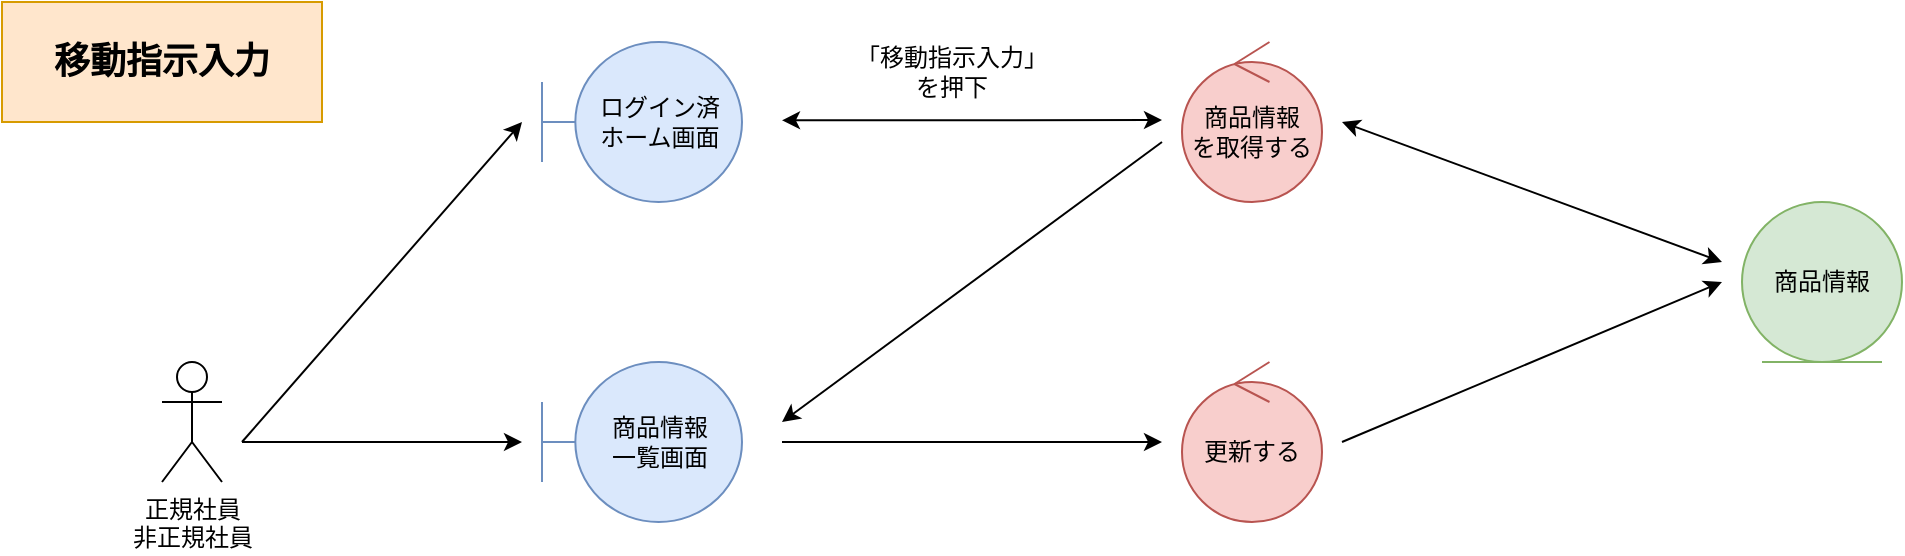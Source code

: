 <mxfile pages="6">
    <diagram id="0M8oCvQFctW1lw27DiTi" name="*移動指示入力">
        <mxGraphModel dx="1384" dy="339" grid="0" gridSize="10" guides="1" tooltips="1" connect="1" arrows="1" fold="1" page="0" pageScale="1" pageWidth="827" pageHeight="1169" math="0" shadow="0">
            <root>
                <mxCell id="0"/>
                <mxCell id="1" parent="0"/>
                <mxCell id="jJW0nrEtYAmVydrB7-C2-2" value="正規社員&lt;br&gt;非正規社員" style="shape=umlActor;verticalLabelPosition=bottom;verticalAlign=top;html=1;" parent="1" vertex="1">
                    <mxGeometry x="-70" y="280" width="30" height="60" as="geometry"/>
                </mxCell>
                <mxCell id="jJW0nrEtYAmVydrB7-C2-3" value="ログイン済&lt;br&gt;ホーム画面" style="shape=umlBoundary;whiteSpace=wrap;html=1;fillColor=#dae8fc;strokeColor=#6c8ebf;" parent="1" vertex="1">
                    <mxGeometry x="120" y="120" width="100" height="80" as="geometry"/>
                </mxCell>
                <mxCell id="jJW0nrEtYAmVydrB7-C2-4" value="商品情報&lt;br&gt;一覧画面" style="shape=umlBoundary;whiteSpace=wrap;html=1;fillColor=#dae8fc;strokeColor=#6c8ebf;" parent="1" vertex="1">
                    <mxGeometry x="120" y="280" width="100" height="80" as="geometry"/>
                </mxCell>
                <mxCell id="jJW0nrEtYAmVydrB7-C2-6" value="商品情報&lt;br&gt;を取得する" style="ellipse;shape=umlControl;whiteSpace=wrap;html=1;fillColor=#f8cecc;strokeColor=#b85450;" parent="1" vertex="1">
                    <mxGeometry x="440" y="120" width="70" height="80" as="geometry"/>
                </mxCell>
                <mxCell id="jJW0nrEtYAmVydrB7-C2-7" value="商品情報" style="ellipse;shape=umlEntity;whiteSpace=wrap;html=1;fillColor=#d5e8d4;strokeColor=#82b366;" parent="1" vertex="1">
                    <mxGeometry x="720" y="200" width="80" height="80" as="geometry"/>
                </mxCell>
                <mxCell id="jJW0nrEtYAmVydrB7-C2-10" value="" style="endArrow=classic;html=1;rounded=0;startArrow=classic;startFill=1;" parent="1" edge="1">
                    <mxGeometry width="50" height="50" relative="1" as="geometry">
                        <mxPoint x="240" y="159.17" as="sourcePoint"/>
                        <mxPoint x="430" y="159" as="targetPoint"/>
                    </mxGeometry>
                </mxCell>
                <mxCell id="jJW0nrEtYAmVydrB7-C2-11" value="「移動指示入力」&lt;br&gt;を押下" style="text;html=1;strokeColor=none;fillColor=none;align=center;verticalAlign=middle;whiteSpace=wrap;rounded=0;" parent="1" vertex="1">
                    <mxGeometry x="270" y="120" width="110" height="30" as="geometry"/>
                </mxCell>
                <mxCell id="jJW0nrEtYAmVydrB7-C2-12" value="" style="endArrow=classic;html=1;rounded=0;" parent="1" edge="1">
                    <mxGeometry width="50" height="50" relative="1" as="geometry">
                        <mxPoint x="-30" y="320.0" as="sourcePoint"/>
                        <mxPoint x="110" y="160" as="targetPoint"/>
                    </mxGeometry>
                </mxCell>
                <mxCell id="jJW0nrEtYAmVydrB7-C2-14" value="" style="endArrow=classic;html=1;rounded=0;" parent="1" edge="1">
                    <mxGeometry width="50" height="50" relative="1" as="geometry">
                        <mxPoint x="-30" y="320.0" as="sourcePoint"/>
                        <mxPoint x="110" y="320" as="targetPoint"/>
                    </mxGeometry>
                </mxCell>
                <mxCell id="jJW0nrEtYAmVydrB7-C2-16" value="" style="endArrow=classic;html=1;rounded=0;startArrow=classic;startFill=1;" parent="1" edge="1">
                    <mxGeometry width="50" height="50" relative="1" as="geometry">
                        <mxPoint x="520" y="160" as="sourcePoint"/>
                        <mxPoint x="710" y="230" as="targetPoint"/>
                    </mxGeometry>
                </mxCell>
                <mxCell id="jJW0nrEtYAmVydrB7-C2-17" value="" style="endArrow=none;html=1;rounded=0;jumpStyle=none;startArrow=classic;startFill=1;endFill=0;" parent="1" edge="1">
                    <mxGeometry width="50" height="50" relative="1" as="geometry">
                        <mxPoint x="430" y="320" as="sourcePoint"/>
                        <mxPoint x="240" y="320" as="targetPoint"/>
                    </mxGeometry>
                </mxCell>
                <mxCell id="jJW0nrEtYAmVydrB7-C2-18" value="" style="endArrow=classic;html=1;rounded=0;" parent="1" edge="1">
                    <mxGeometry width="50" height="50" relative="1" as="geometry">
                        <mxPoint x="430" y="170" as="sourcePoint"/>
                        <mxPoint x="240" y="310" as="targetPoint"/>
                    </mxGeometry>
                </mxCell>
                <mxCell id="jJW0nrEtYAmVydrB7-C2-27" value="更新する" style="ellipse;shape=umlControl;whiteSpace=wrap;html=1;fillColor=#f8cecc;strokeColor=#b85450;" parent="1" vertex="1">
                    <mxGeometry x="440" y="280" width="70" height="80" as="geometry"/>
                </mxCell>
                <mxCell id="jJW0nrEtYAmVydrB7-C2-28" value="" style="endArrow=none;html=1;rounded=0;startArrow=classic;startFill=1;endFill=0;" parent="1" edge="1">
                    <mxGeometry width="50" height="50" relative="1" as="geometry">
                        <mxPoint x="710" y="240" as="sourcePoint"/>
                        <mxPoint x="520" y="320" as="targetPoint"/>
                    </mxGeometry>
                </mxCell>
                <mxCell id="2" value="移動指示入力" style="rounded=0;whiteSpace=wrap;html=1;fillColor=#ffe6cc;strokeColor=#d79b00;fontStyle=1;fontSize=18;" parent="1" vertex="1">
                    <mxGeometry x="-150" y="100" width="160" height="60" as="geometry"/>
                </mxCell>
            </root>
        </mxGraphModel>
    </diagram>
    <diagram id="dhBLlI-sLBPiBkyHBoTz" name="*商品情報参照">
        <mxGraphModel dx="1384" dy="339" grid="0" gridSize="10" guides="1" tooltips="1" connect="1" arrows="1" fold="1" page="0" pageScale="1" pageWidth="827" pageHeight="1169" math="0" shadow="0">
            <root>
                <mxCell id="a2xsRXoQgeo3w4BCkCPZ-0"/>
                <mxCell id="a2xsRXoQgeo3w4BCkCPZ-1" parent="a2xsRXoQgeo3w4BCkCPZ-0"/>
                <mxCell id="UdVwMylCenLkjCbVAA2--0" value="正規社員&lt;br&gt;非正規社員" style="shape=umlActor;verticalLabelPosition=bottom;verticalAlign=top;html=1;" parent="a2xsRXoQgeo3w4BCkCPZ-1" vertex="1">
                    <mxGeometry x="-70" y="280" width="30" height="60" as="geometry"/>
                </mxCell>
                <mxCell id="UdVwMylCenLkjCbVAA2--1" value="ログイン済&lt;br&gt;ホーム画面" style="shape=umlBoundary;whiteSpace=wrap;html=1;fillColor=#dae8fc;strokeColor=#6c8ebf;" parent="a2xsRXoQgeo3w4BCkCPZ-1" vertex="1">
                    <mxGeometry x="120" y="120" width="100" height="80" as="geometry"/>
                </mxCell>
                <mxCell id="UdVwMylCenLkjCbVAA2--2" value="商品情報&lt;br&gt;一覧画面" style="shape=umlBoundary;whiteSpace=wrap;html=1;fillColor=#dae8fc;strokeColor=#6c8ebf;" parent="a2xsRXoQgeo3w4BCkCPZ-1" vertex="1">
                    <mxGeometry x="120" y="280" width="100" height="80" as="geometry"/>
                </mxCell>
                <mxCell id="UdVwMylCenLkjCbVAA2--3" value="商品情報&lt;br&gt;を取得する" style="ellipse;shape=umlControl;whiteSpace=wrap;html=1;fillColor=#f8cecc;strokeColor=#b85450;" parent="a2xsRXoQgeo3w4BCkCPZ-1" vertex="1">
                    <mxGeometry x="440" y="120" width="70" height="80" as="geometry"/>
                </mxCell>
                <mxCell id="UdVwMylCenLkjCbVAA2--4" value="商品情報" style="ellipse;shape=umlEntity;whiteSpace=wrap;html=1;fillColor=#d5e8d4;strokeColor=#82b366;" parent="a2xsRXoQgeo3w4BCkCPZ-1" vertex="1">
                    <mxGeometry x="720" y="200" width="80" height="80" as="geometry"/>
                </mxCell>
                <mxCell id="UdVwMylCenLkjCbVAA2--5" value="" style="endArrow=classic;html=1;rounded=0;startArrow=none;startFill=0;" parent="a2xsRXoQgeo3w4BCkCPZ-1" edge="1">
                    <mxGeometry width="50" height="50" relative="1" as="geometry">
                        <mxPoint x="240.0" y="159.17" as="sourcePoint"/>
                        <mxPoint x="430" y="159.0" as="targetPoint"/>
                    </mxGeometry>
                </mxCell>
                <mxCell id="UdVwMylCenLkjCbVAA2--6" value="「商品情報」&lt;br&gt;を押下" style="text;html=1;strokeColor=none;fillColor=none;align=center;verticalAlign=middle;whiteSpace=wrap;rounded=0;" parent="a2xsRXoQgeo3w4BCkCPZ-1" vertex="1">
                    <mxGeometry x="270" y="120" width="110" height="30" as="geometry"/>
                </mxCell>
                <mxCell id="UdVwMylCenLkjCbVAA2--7" value="" style="endArrow=classic;html=1;rounded=0;" parent="a2xsRXoQgeo3w4BCkCPZ-1" edge="1">
                    <mxGeometry width="50" height="50" relative="1" as="geometry">
                        <mxPoint x="-30.0" y="320.0" as="sourcePoint"/>
                        <mxPoint x="110.0" y="160.0" as="targetPoint"/>
                    </mxGeometry>
                </mxCell>
                <mxCell id="UdVwMylCenLkjCbVAA2--8" value="" style="endArrow=classic;html=1;rounded=0;" parent="a2xsRXoQgeo3w4BCkCPZ-1" edge="1">
                    <mxGeometry width="50" height="50" relative="1" as="geometry">
                        <mxPoint x="-30.0" y="320.0" as="sourcePoint"/>
                        <mxPoint x="110.0" y="320" as="targetPoint"/>
                    </mxGeometry>
                </mxCell>
                <mxCell id="UdVwMylCenLkjCbVAA2--9" value="" style="endArrow=classic;html=1;rounded=0;startArrow=classic;startFill=1;" parent="a2xsRXoQgeo3w4BCkCPZ-1" edge="1">
                    <mxGeometry width="50" height="50" relative="1" as="geometry">
                        <mxPoint x="520" y="160.0" as="sourcePoint"/>
                        <mxPoint x="710" y="230.0" as="targetPoint"/>
                    </mxGeometry>
                </mxCell>
                <mxCell id="UdVwMylCenLkjCbVAA2--11" value="" style="endArrow=classic;html=1;rounded=0;" parent="a2xsRXoQgeo3w4BCkCPZ-1" edge="1">
                    <mxGeometry width="50" height="50" relative="1" as="geometry">
                        <mxPoint x="430" y="170.0" as="sourcePoint"/>
                        <mxPoint x="240.0" y="310" as="targetPoint"/>
                    </mxGeometry>
                </mxCell>
                <mxCell id="UdVwMylCenLkjCbVAA2--14" value="詳細画面" style="shape=umlBoundary;whiteSpace=wrap;html=1;fillColor=#dae8fc;strokeColor=#6c8ebf;" parent="a2xsRXoQgeo3w4BCkCPZ-1" vertex="1">
                    <mxGeometry x="120" y="440" width="100" height="80" as="geometry"/>
                </mxCell>
                <mxCell id="UdVwMylCenLkjCbVAA2--15" value="" style="endArrow=classic;html=1;rounded=0;" parent="a2xsRXoQgeo3w4BCkCPZ-1" edge="1">
                    <mxGeometry width="50" height="50" relative="1" as="geometry">
                        <mxPoint x="-30" y="320" as="sourcePoint"/>
                        <mxPoint x="110" y="480" as="targetPoint"/>
                    </mxGeometry>
                </mxCell>
                <mxCell id="UdVwMylCenLkjCbVAA2--16" value="表示する" style="ellipse;shape=umlControl;whiteSpace=wrap;html=1;fillColor=#f8cecc;strokeColor=#b85450;" parent="a2xsRXoQgeo3w4BCkCPZ-1" vertex="1">
                    <mxGeometry x="440" y="280" width="70" height="80" as="geometry"/>
                </mxCell>
                <mxCell id="UdVwMylCenLkjCbVAA2--17" value="" style="endArrow=classic;html=1;rounded=0;startArrow=none;startFill=0;" parent="a2xsRXoQgeo3w4BCkCPZ-1" edge="1">
                    <mxGeometry width="50" height="50" relative="1" as="geometry">
                        <mxPoint x="240.0" y="319.46" as="sourcePoint"/>
                        <mxPoint x="430" y="319.29" as="targetPoint"/>
                    </mxGeometry>
                </mxCell>
                <mxCell id="UdVwMylCenLkjCbVAA2--18" value="" style="endArrow=classic;html=1;rounded=0;" parent="a2xsRXoQgeo3w4BCkCPZ-1" edge="1">
                    <mxGeometry width="50" height="50" relative="1" as="geometry">
                        <mxPoint x="430" y="330" as="sourcePoint"/>
                        <mxPoint x="240.0" y="480" as="targetPoint"/>
                    </mxGeometry>
                </mxCell>
                <mxCell id="rjFhBV6RkkJn1xXBXHuR-0" value="商品情報参照" style="rounded=0;whiteSpace=wrap;html=1;fillColor=#ffe6cc;strokeColor=#d79b00;fontStyle=1;fontSize=18;" parent="a2xsRXoQgeo3w4BCkCPZ-1" vertex="1">
                    <mxGeometry x="-110" y="100" width="150" height="60" as="geometry"/>
                </mxCell>
            </root>
        </mxGraphModel>
    </diagram>
    <diagram id="_kwBjCncr3_jRXPhB9Ry" name="*セット商品管理_登録">
        <mxGraphModel dx="2047" dy="717" grid="0" gridSize="10" guides="1" tooltips="1" connect="1" arrows="1" fold="1" page="0" pageScale="1" pageWidth="827" pageHeight="1169" math="0" shadow="0">
            <root>
                <mxCell id="JudzOt8P_-GoBtnZuMjQ-0"/>
                <mxCell id="JudzOt8P_-GoBtnZuMjQ-1" parent="JudzOt8P_-GoBtnZuMjQ-0"/>
                <mxCell id="pwOvUxUjdl6rzT-IAFh3-0" value="正規社員&lt;br&gt;非正規社員" style="shape=umlActor;verticalLabelPosition=bottom;verticalAlign=top;html=1;" parent="JudzOt8P_-GoBtnZuMjQ-1" vertex="1">
                    <mxGeometry x="-70" y="280" width="30" height="60" as="geometry"/>
                </mxCell>
                <mxCell id="pwOvUxUjdl6rzT-IAFh3-1" value="ログイン済&lt;br&gt;ホーム画面" style="shape=umlBoundary;whiteSpace=wrap;html=1;fillColor=#dae8fc;strokeColor=#6c8ebf;" parent="JudzOt8P_-GoBtnZuMjQ-1" vertex="1">
                    <mxGeometry x="120" y="120" width="100" height="80" as="geometry"/>
                </mxCell>
                <mxCell id="pwOvUxUjdl6rzT-IAFh3-2" value="セット商品&lt;br&gt;一覧画面" style="shape=umlBoundary;whiteSpace=wrap;html=1;fillColor=#dae8fc;strokeColor=#6c8ebf;" parent="JudzOt8P_-GoBtnZuMjQ-1" vertex="1">
                    <mxGeometry x="120" y="280" width="100" height="80" as="geometry"/>
                </mxCell>
                <mxCell id="pwOvUxUjdl6rzT-IAFh3-3" value="セット商品情報を&lt;br&gt;取得する" style="ellipse;shape=umlControl;whiteSpace=wrap;html=1;fillColor=#f8cecc;strokeColor=#b85450;" parent="JudzOt8P_-GoBtnZuMjQ-1" vertex="1">
                    <mxGeometry x="440" y="120" width="70" height="80" as="geometry"/>
                </mxCell>
                <mxCell id="pwOvUxUjdl6rzT-IAFh3-4" value="セット商品&lt;br&gt;情報" style="ellipse;shape=umlEntity;whiteSpace=wrap;html=1;fillColor=#d5e8d4;strokeColor=#82b366;" parent="JudzOt8P_-GoBtnZuMjQ-1" vertex="1">
                    <mxGeometry x="720" y="200" width="80" height="80" as="geometry"/>
                </mxCell>
                <mxCell id="pwOvUxUjdl6rzT-IAFh3-5" value="" style="endArrow=classic;html=1;rounded=0;startArrow=none;startFill=0;" parent="JudzOt8P_-GoBtnZuMjQ-1" edge="1">
                    <mxGeometry width="50" height="50" relative="1" as="geometry">
                        <mxPoint x="240" y="159.17" as="sourcePoint"/>
                        <mxPoint x="430" y="159" as="targetPoint"/>
                    </mxGeometry>
                </mxCell>
                <mxCell id="pwOvUxUjdl6rzT-IAFh3-6" value="「セット商品情報」&lt;br&gt;を押下" style="text;html=1;strokeColor=none;fillColor=none;align=center;verticalAlign=middle;whiteSpace=wrap;rounded=0;" parent="JudzOt8P_-GoBtnZuMjQ-1" vertex="1">
                    <mxGeometry x="270" y="120" width="120" height="30" as="geometry"/>
                </mxCell>
                <mxCell id="pwOvUxUjdl6rzT-IAFh3-7" value="" style="endArrow=classic;html=1;rounded=0;" parent="JudzOt8P_-GoBtnZuMjQ-1" edge="1">
                    <mxGeometry width="50" height="50" relative="1" as="geometry">
                        <mxPoint x="-30" y="320.0" as="sourcePoint"/>
                        <mxPoint x="110" y="160" as="targetPoint"/>
                    </mxGeometry>
                </mxCell>
                <mxCell id="pwOvUxUjdl6rzT-IAFh3-8" value="" style="endArrow=classic;html=1;rounded=0;" parent="JudzOt8P_-GoBtnZuMjQ-1" edge="1">
                    <mxGeometry width="50" height="50" relative="1" as="geometry">
                        <mxPoint x="-30" y="320.0" as="sourcePoint"/>
                        <mxPoint x="110" y="320" as="targetPoint"/>
                    </mxGeometry>
                </mxCell>
                <mxCell id="pwOvUxUjdl6rzT-IAFh3-9" value="" style="endArrow=classic;html=1;rounded=0;startArrow=classic;startFill=1;" parent="JudzOt8P_-GoBtnZuMjQ-1" edge="1">
                    <mxGeometry width="50" height="50" relative="1" as="geometry">
                        <mxPoint x="520" y="160" as="sourcePoint"/>
                        <mxPoint x="710" y="230" as="targetPoint"/>
                    </mxGeometry>
                </mxCell>
                <mxCell id="pwOvUxUjdl6rzT-IAFh3-10" value="" style="endArrow=classic;html=1;rounded=0;" parent="JudzOt8P_-GoBtnZuMjQ-1" edge="1">
                    <mxGeometry width="50" height="50" relative="1" as="geometry">
                        <mxPoint x="430" y="170" as="sourcePoint"/>
                        <mxPoint x="240" y="310" as="targetPoint"/>
                    </mxGeometry>
                </mxCell>
                <mxCell id="pwOvUxUjdl6rzT-IAFh3-11" value="新規登録&lt;br&gt;画面" style="shape=umlBoundary;whiteSpace=wrap;html=1;fillColor=#dae8fc;strokeColor=#6c8ebf;" parent="JudzOt8P_-GoBtnZuMjQ-1" vertex="1">
                    <mxGeometry x="120" y="440" width="100" height="80" as="geometry"/>
                </mxCell>
                <mxCell id="pwOvUxUjdl6rzT-IAFh3-12" value="" style="endArrow=classic;html=1;rounded=0;" parent="JudzOt8P_-GoBtnZuMjQ-1" edge="1">
                    <mxGeometry width="50" height="50" relative="1" as="geometry">
                        <mxPoint x="-30" y="320" as="sourcePoint"/>
                        <mxPoint x="110" y="480" as="targetPoint"/>
                    </mxGeometry>
                </mxCell>
                <mxCell id="pwOvUxUjdl6rzT-IAFh3-13" value="表示する" style="ellipse;shape=umlControl;whiteSpace=wrap;html=1;fillColor=#f8cecc;strokeColor=#b85450;" parent="JudzOt8P_-GoBtnZuMjQ-1" vertex="1">
                    <mxGeometry x="440" y="280" width="70" height="80" as="geometry"/>
                </mxCell>
                <mxCell id="pwOvUxUjdl6rzT-IAFh3-14" value="" style="endArrow=classic;html=1;rounded=0;startArrow=none;startFill=0;" parent="JudzOt8P_-GoBtnZuMjQ-1" edge="1">
                    <mxGeometry width="50" height="50" relative="1" as="geometry">
                        <mxPoint x="240" y="319.46" as="sourcePoint"/>
                        <mxPoint x="430" y="319.29" as="targetPoint"/>
                    </mxGeometry>
                </mxCell>
                <mxCell id="pwOvUxUjdl6rzT-IAFh3-15" value="" style="endArrow=classic;html=1;rounded=0;" parent="JudzOt8P_-GoBtnZuMjQ-1" edge="1">
                    <mxGeometry width="50" height="50" relative="1" as="geometry">
                        <mxPoint x="430" y="330" as="sourcePoint"/>
                        <mxPoint x="240" y="470" as="targetPoint"/>
                    </mxGeometry>
                </mxCell>
                <mxCell id="tCvuF3rSHaN6cSvJsjKA-0" value="登録する" style="ellipse;shape=umlControl;whiteSpace=wrap;html=1;fillColor=#f8cecc;strokeColor=#b85450;" parent="JudzOt8P_-GoBtnZuMjQ-1" vertex="1">
                    <mxGeometry x="440" y="600" width="70" height="80" as="geometry"/>
                </mxCell>
                <mxCell id="tCvuF3rSHaN6cSvJsjKA-1" value="入力データを検証する" style="ellipse;shape=umlControl;whiteSpace=wrap;html=1;fillColor=#f8cecc;strokeColor=#b85450;" parent="JudzOt8P_-GoBtnZuMjQ-1" vertex="1">
                    <mxGeometry x="440" y="440" width="70" height="80" as="geometry"/>
                </mxCell>
                <mxCell id="tCvuF3rSHaN6cSvJsjKA-2" value="" style="endArrow=classic;html=1;rounded=0;startArrow=none;startFill=0;" parent="JudzOt8P_-GoBtnZuMjQ-1" edge="1">
                    <mxGeometry width="50" height="50" relative="1" as="geometry">
                        <mxPoint x="240.0" y="479.67" as="sourcePoint"/>
                        <mxPoint x="430" y="479.5" as="targetPoint"/>
                    </mxGeometry>
                </mxCell>
                <mxCell id="A1Z1DyPnLzc-GvqHaIId-0" value="" style="endArrow=classic;html=1;rounded=0;" parent="JudzOt8P_-GoBtnZuMjQ-1" edge="1">
                    <mxGeometry width="50" height="50" relative="1" as="geometry">
                        <mxPoint x="474.58" y="530" as="sourcePoint"/>
                        <mxPoint x="474.58" y="590" as="targetPoint"/>
                    </mxGeometry>
                </mxCell>
                <mxCell id="A1Z1DyPnLzc-GvqHaIId-1" value="" style="endArrow=none;html=1;rounded=0;endFill=0;startArrow=classic;startFill=1;" parent="JudzOt8P_-GoBtnZuMjQ-1" edge="1">
                    <mxGeometry width="50" height="50" relative="1" as="geometry">
                        <mxPoint x="710" y="240" as="sourcePoint"/>
                        <mxPoint x="520" y="640" as="targetPoint"/>
                    </mxGeometry>
                </mxCell>
                <mxCell id="A1Z1DyPnLzc-GvqHaIId-2" value="" style="endArrow=classic;html=1;rounded=0;jumpStyle=arc;" parent="JudzOt8P_-GoBtnZuMjQ-1" edge="1">
                    <mxGeometry width="50" height="50" relative="1" as="geometry">
                        <mxPoint x="430" y="180" as="sourcePoint"/>
                        <mxPoint x="230" y="450" as="targetPoint"/>
                    </mxGeometry>
                </mxCell>
                <mxCell id="UztioEAmM7tOA8npOfip-0" value="セット商品管理_登録" style="rounded=0;whiteSpace=wrap;html=1;fillColor=#ffe6cc;strokeColor=#d79b00;fontStyle=1;fontSize=18;" vertex="1" parent="JudzOt8P_-GoBtnZuMjQ-1">
                    <mxGeometry x="-150" y="100" width="190" height="60" as="geometry"/>
                </mxCell>
            </root>
        </mxGraphModel>
    </diagram>
    <diagram id="vwvAH9eaKZsHiTSYRP3_" name="*セット商品管理_参照">
        <mxGraphModel dx="1384" dy="339" grid="0" gridSize="10" guides="1" tooltips="1" connect="1" arrows="1" fold="1" page="0" pageScale="1" pageWidth="827" pageHeight="1169" math="0" shadow="0">
            <root>
                <mxCell id="YJJ_zpVFxmJvptFkqKVC-0"/>
                <mxCell id="YJJ_zpVFxmJvptFkqKVC-1" parent="YJJ_zpVFxmJvptFkqKVC-0"/>
                <mxCell id="vw28G7XQYQYtKt64YGiK-0" value="正規社員&lt;br&gt;非正規社員" style="shape=umlActor;verticalLabelPosition=bottom;verticalAlign=top;html=1;" parent="YJJ_zpVFxmJvptFkqKVC-1" vertex="1">
                    <mxGeometry x="-70" y="280" width="30" height="60" as="geometry"/>
                </mxCell>
                <mxCell id="vw28G7XQYQYtKt64YGiK-1" value="ログイン済&lt;br&gt;ホーム画面" style="shape=umlBoundary;whiteSpace=wrap;html=1;fillColor=#dae8fc;strokeColor=#6c8ebf;" parent="YJJ_zpVFxmJvptFkqKVC-1" vertex="1">
                    <mxGeometry x="120" y="120" width="100" height="80" as="geometry"/>
                </mxCell>
                <mxCell id="vw28G7XQYQYtKt64YGiK-2" value="セット商品&lt;br&gt;一覧画面" style="shape=umlBoundary;whiteSpace=wrap;html=1;fillColor=#dae8fc;strokeColor=#6c8ebf;" parent="YJJ_zpVFxmJvptFkqKVC-1" vertex="1">
                    <mxGeometry x="120" y="280" width="100" height="80" as="geometry"/>
                </mxCell>
                <mxCell id="vw28G7XQYQYtKt64YGiK-3" value="セット商品情報を&lt;br&gt;取得する" style="ellipse;shape=umlControl;whiteSpace=wrap;html=1;fillColor=#f8cecc;strokeColor=#b85450;" parent="YJJ_zpVFxmJvptFkqKVC-1" vertex="1">
                    <mxGeometry x="440" y="120" width="70" height="80" as="geometry"/>
                </mxCell>
                <mxCell id="vw28G7XQYQYtKt64YGiK-4" value="セット商品&lt;br&gt;情報" style="ellipse;shape=umlEntity;whiteSpace=wrap;html=1;fillColor=#d5e8d4;strokeColor=#82b366;" parent="YJJ_zpVFxmJvptFkqKVC-1" vertex="1">
                    <mxGeometry x="720" y="200" width="80" height="80" as="geometry"/>
                </mxCell>
                <mxCell id="vw28G7XQYQYtKt64YGiK-5" value="" style="endArrow=classic;html=1;rounded=0;startArrow=none;startFill=0;" parent="YJJ_zpVFxmJvptFkqKVC-1" edge="1">
                    <mxGeometry width="50" height="50" relative="1" as="geometry">
                        <mxPoint x="240" y="159.17" as="sourcePoint"/>
                        <mxPoint x="430" y="159" as="targetPoint"/>
                    </mxGeometry>
                </mxCell>
                <mxCell id="vw28G7XQYQYtKt64YGiK-6" value="「セット商品情報」&lt;br&gt;を押下" style="text;html=1;strokeColor=none;fillColor=none;align=center;verticalAlign=middle;whiteSpace=wrap;rounded=0;" parent="YJJ_zpVFxmJvptFkqKVC-1" vertex="1">
                    <mxGeometry x="270" y="120" width="120" height="30" as="geometry"/>
                </mxCell>
                <mxCell id="vw28G7XQYQYtKt64YGiK-7" value="" style="endArrow=classic;html=1;rounded=0;" parent="YJJ_zpVFxmJvptFkqKVC-1" edge="1">
                    <mxGeometry width="50" height="50" relative="1" as="geometry">
                        <mxPoint x="-30" y="320.0" as="sourcePoint"/>
                        <mxPoint x="110" y="160" as="targetPoint"/>
                    </mxGeometry>
                </mxCell>
                <mxCell id="vw28G7XQYQYtKt64YGiK-8" value="" style="endArrow=classic;html=1;rounded=0;" parent="YJJ_zpVFxmJvptFkqKVC-1" edge="1">
                    <mxGeometry width="50" height="50" relative="1" as="geometry">
                        <mxPoint x="-30" y="320.0" as="sourcePoint"/>
                        <mxPoint x="110" y="320.0" as="targetPoint"/>
                    </mxGeometry>
                </mxCell>
                <mxCell id="vw28G7XQYQYtKt64YGiK-9" value="" style="endArrow=classic;html=1;rounded=0;startArrow=classic;startFill=1;" parent="YJJ_zpVFxmJvptFkqKVC-1" edge="1">
                    <mxGeometry width="50" height="50" relative="1" as="geometry">
                        <mxPoint x="520" y="160" as="sourcePoint"/>
                        <mxPoint x="710" y="230.0" as="targetPoint"/>
                    </mxGeometry>
                </mxCell>
                <mxCell id="vw28G7XQYQYtKt64YGiK-10" value="" style="endArrow=classic;html=1;rounded=0;" parent="YJJ_zpVFxmJvptFkqKVC-1" edge="1">
                    <mxGeometry width="50" height="50" relative="1" as="geometry">
                        <mxPoint x="430" y="170" as="sourcePoint"/>
                        <mxPoint x="240" y="310.0" as="targetPoint"/>
                    </mxGeometry>
                </mxCell>
                <mxCell id="vw28G7XQYQYtKt64YGiK-11" value="詳細画面" style="shape=umlBoundary;whiteSpace=wrap;html=1;fillColor=#dae8fc;strokeColor=#6c8ebf;" parent="YJJ_zpVFxmJvptFkqKVC-1" vertex="1">
                    <mxGeometry x="120" y="440" width="100" height="80" as="geometry"/>
                </mxCell>
                <mxCell id="vw28G7XQYQYtKt64YGiK-12" value="" style="endArrow=classic;html=1;rounded=0;" parent="YJJ_zpVFxmJvptFkqKVC-1" edge="1">
                    <mxGeometry width="50" height="50" relative="1" as="geometry">
                        <mxPoint x="-30" y="320.0" as="sourcePoint"/>
                        <mxPoint x="110" y="480.0" as="targetPoint"/>
                    </mxGeometry>
                </mxCell>
                <mxCell id="vw28G7XQYQYtKt64YGiK-13" value="表示する" style="ellipse;shape=umlControl;whiteSpace=wrap;html=1;fillColor=#f8cecc;strokeColor=#b85450;" parent="YJJ_zpVFxmJvptFkqKVC-1" vertex="1">
                    <mxGeometry x="440" y="280" width="70" height="80" as="geometry"/>
                </mxCell>
                <mxCell id="vw28G7XQYQYtKt64YGiK-14" value="" style="endArrow=classic;html=1;rounded=0;startArrow=none;startFill=0;" parent="YJJ_zpVFxmJvptFkqKVC-1" edge="1">
                    <mxGeometry width="50" height="50" relative="1" as="geometry">
                        <mxPoint x="240" y="319.46" as="sourcePoint"/>
                        <mxPoint x="430" y="319.29" as="targetPoint"/>
                    </mxGeometry>
                </mxCell>
                <mxCell id="vw28G7XQYQYtKt64YGiK-15" value="" style="endArrow=classic;html=1;rounded=0;" parent="YJJ_zpVFxmJvptFkqKVC-1" edge="1">
                    <mxGeometry width="50" height="50" relative="1" as="geometry">
                        <mxPoint x="430" y="330.0" as="sourcePoint"/>
                        <mxPoint x="240" y="470.0" as="targetPoint"/>
                    </mxGeometry>
                </mxCell>
                <mxCell id="vhdki9Aw8Liejg5pdIGW-0" value="セット商品管理_参照" style="rounded=0;whiteSpace=wrap;html=1;fillColor=#ffe6cc;strokeColor=#d79b00;fontStyle=1;fontSize=18;" parent="YJJ_zpVFxmJvptFkqKVC-1" vertex="1">
                    <mxGeometry x="-150" y="100" width="190" height="60" as="geometry"/>
                </mxCell>
            </root>
        </mxGraphModel>
    </diagram>
    <diagram id="h3Yb8LTFwyXQZ77fVDFs" name="*セット商品管理_編集">
        <mxGraphModel dx="2047" dy="717" grid="0" gridSize="10" guides="1" tooltips="1" connect="1" arrows="1" fold="1" page="0" pageScale="1" pageWidth="827" pageHeight="1169" math="0" shadow="0">
            <root>
                <mxCell id="J5ikxC3KuF6J-4jfTKDv-0"/>
                <mxCell id="J5ikxC3KuF6J-4jfTKDv-1" parent="J5ikxC3KuF6J-4jfTKDv-0"/>
                <mxCell id="DzueBSoPN7ZbXWl4jqrz-0" value="正規社員&lt;br&gt;非正規社員" style="shape=umlActor;verticalLabelPosition=bottom;verticalAlign=top;html=1;" parent="J5ikxC3KuF6J-4jfTKDv-1" vertex="1">
                    <mxGeometry x="-70" y="280" width="30" height="60" as="geometry"/>
                </mxCell>
                <mxCell id="DzueBSoPN7ZbXWl4jqrz-1" value="ログイン済&lt;br&gt;ホーム画面" style="shape=umlBoundary;whiteSpace=wrap;html=1;fillColor=#dae8fc;strokeColor=#6c8ebf;" parent="J5ikxC3KuF6J-4jfTKDv-1" vertex="1">
                    <mxGeometry x="120" y="120" width="100" height="80" as="geometry"/>
                </mxCell>
                <mxCell id="DzueBSoPN7ZbXWl4jqrz-2" value="セット商品&lt;br&gt;一覧画面" style="shape=umlBoundary;whiteSpace=wrap;html=1;fillColor=#dae8fc;strokeColor=#6c8ebf;" parent="J5ikxC3KuF6J-4jfTKDv-1" vertex="1">
                    <mxGeometry x="120" y="280" width="100" height="80" as="geometry"/>
                </mxCell>
                <mxCell id="DzueBSoPN7ZbXWl4jqrz-3" value="セット商品情報を&lt;br&gt;取得する" style="ellipse;shape=umlControl;whiteSpace=wrap;html=1;fillColor=#f8cecc;strokeColor=#b85450;" parent="J5ikxC3KuF6J-4jfTKDv-1" vertex="1">
                    <mxGeometry x="440" y="120" width="70" height="80" as="geometry"/>
                </mxCell>
                <mxCell id="DzueBSoPN7ZbXWl4jqrz-4" value="セット商品&lt;br&gt;情報" style="ellipse;shape=umlEntity;whiteSpace=wrap;html=1;fillColor=#d5e8d4;strokeColor=#82b366;" parent="J5ikxC3KuF6J-4jfTKDv-1" vertex="1">
                    <mxGeometry x="720" y="200" width="80" height="80" as="geometry"/>
                </mxCell>
                <mxCell id="DzueBSoPN7ZbXWl4jqrz-5" value="" style="endArrow=classic;html=1;rounded=0;startArrow=none;startFill=0;" parent="J5ikxC3KuF6J-4jfTKDv-1" edge="1">
                    <mxGeometry width="50" height="50" relative="1" as="geometry">
                        <mxPoint x="240" y="159.17" as="sourcePoint"/>
                        <mxPoint x="430" y="159" as="targetPoint"/>
                    </mxGeometry>
                </mxCell>
                <mxCell id="DzueBSoPN7ZbXWl4jqrz-6" value="「セット商品情報」&lt;br&gt;を押下" style="text;html=1;strokeColor=none;fillColor=none;align=center;verticalAlign=middle;whiteSpace=wrap;rounded=0;" parent="J5ikxC3KuF6J-4jfTKDv-1" vertex="1">
                    <mxGeometry x="270" y="120" width="120" height="30" as="geometry"/>
                </mxCell>
                <mxCell id="DzueBSoPN7ZbXWl4jqrz-7" value="" style="endArrow=classic;html=1;rounded=0;" parent="J5ikxC3KuF6J-4jfTKDv-1" edge="1">
                    <mxGeometry width="50" height="50" relative="1" as="geometry">
                        <mxPoint x="-30" y="320.0" as="sourcePoint"/>
                        <mxPoint x="110" y="160" as="targetPoint"/>
                    </mxGeometry>
                </mxCell>
                <mxCell id="DzueBSoPN7ZbXWl4jqrz-8" value="" style="endArrow=classic;html=1;rounded=0;" parent="J5ikxC3KuF6J-4jfTKDv-1" edge="1">
                    <mxGeometry width="50" height="50" relative="1" as="geometry">
                        <mxPoint x="-30" y="320.0" as="sourcePoint"/>
                        <mxPoint x="110" y="320.0" as="targetPoint"/>
                    </mxGeometry>
                </mxCell>
                <mxCell id="DzueBSoPN7ZbXWl4jqrz-9" value="" style="endArrow=classic;html=1;rounded=0;startArrow=classic;startFill=1;" parent="J5ikxC3KuF6J-4jfTKDv-1" edge="1">
                    <mxGeometry width="50" height="50" relative="1" as="geometry">
                        <mxPoint x="520" y="160" as="sourcePoint"/>
                        <mxPoint x="710" y="230.0" as="targetPoint"/>
                    </mxGeometry>
                </mxCell>
                <mxCell id="DzueBSoPN7ZbXWl4jqrz-10" value="" style="endArrow=classic;html=1;rounded=0;" parent="J5ikxC3KuF6J-4jfTKDv-1" edge="1">
                    <mxGeometry width="50" height="50" relative="1" as="geometry">
                        <mxPoint x="430" y="170" as="sourcePoint"/>
                        <mxPoint x="240" y="310.0" as="targetPoint"/>
                    </mxGeometry>
                </mxCell>
                <mxCell id="DzueBSoPN7ZbXWl4jqrz-11" value="編集画面" style="shape=umlBoundary;whiteSpace=wrap;html=1;fillColor=#dae8fc;strokeColor=#6c8ebf;" parent="J5ikxC3KuF6J-4jfTKDv-1" vertex="1">
                    <mxGeometry x="120" y="440" width="100" height="80" as="geometry"/>
                </mxCell>
                <mxCell id="DzueBSoPN7ZbXWl4jqrz-12" value="" style="endArrow=classic;html=1;rounded=0;" parent="J5ikxC3KuF6J-4jfTKDv-1" edge="1">
                    <mxGeometry width="50" height="50" relative="1" as="geometry">
                        <mxPoint x="-30" y="320.0" as="sourcePoint"/>
                        <mxPoint x="110" y="480.0" as="targetPoint"/>
                    </mxGeometry>
                </mxCell>
                <mxCell id="DzueBSoPN7ZbXWl4jqrz-13" value="表示する" style="ellipse;shape=umlControl;whiteSpace=wrap;html=1;fillColor=#f8cecc;strokeColor=#b85450;" parent="J5ikxC3KuF6J-4jfTKDv-1" vertex="1">
                    <mxGeometry x="440" y="280" width="70" height="80" as="geometry"/>
                </mxCell>
                <mxCell id="DzueBSoPN7ZbXWl4jqrz-14" value="" style="endArrow=classic;html=1;rounded=0;startArrow=none;startFill=0;" parent="J5ikxC3KuF6J-4jfTKDv-1" edge="1">
                    <mxGeometry width="50" height="50" relative="1" as="geometry">
                        <mxPoint x="240" y="319.46" as="sourcePoint"/>
                        <mxPoint x="430" y="319.29" as="targetPoint"/>
                    </mxGeometry>
                </mxCell>
                <mxCell id="DzueBSoPN7ZbXWl4jqrz-15" value="" style="endArrow=classic;html=1;rounded=0;" parent="J5ikxC3KuF6J-4jfTKDv-1" edge="1">
                    <mxGeometry width="50" height="50" relative="1" as="geometry">
                        <mxPoint x="430" y="330.0" as="sourcePoint"/>
                        <mxPoint x="240" y="470.0" as="targetPoint"/>
                    </mxGeometry>
                </mxCell>
                <mxCell id="DzueBSoPN7ZbXWl4jqrz-16" value="更新する" style="ellipse;shape=umlControl;whiteSpace=wrap;html=1;fillColor=#f8cecc;strokeColor=#b85450;" parent="J5ikxC3KuF6J-4jfTKDv-1" vertex="1">
                    <mxGeometry x="440" y="600" width="70" height="80" as="geometry"/>
                </mxCell>
                <mxCell id="DzueBSoPN7ZbXWl4jqrz-17" value="入力データを検証する" style="ellipse;shape=umlControl;whiteSpace=wrap;html=1;fillColor=#f8cecc;strokeColor=#b85450;" parent="J5ikxC3KuF6J-4jfTKDv-1" vertex="1">
                    <mxGeometry x="440" y="440" width="70" height="80" as="geometry"/>
                </mxCell>
                <mxCell id="DzueBSoPN7ZbXWl4jqrz-18" value="" style="endArrow=classic;html=1;rounded=0;startArrow=none;startFill=0;" parent="J5ikxC3KuF6J-4jfTKDv-1" edge="1">
                    <mxGeometry width="50" height="50" relative="1" as="geometry">
                        <mxPoint x="240" y="479.67" as="sourcePoint"/>
                        <mxPoint x="430" y="479.5" as="targetPoint"/>
                    </mxGeometry>
                </mxCell>
                <mxCell id="DzueBSoPN7ZbXWl4jqrz-19" value="" style="endArrow=classic;html=1;rounded=0;" parent="J5ikxC3KuF6J-4jfTKDv-1" edge="1">
                    <mxGeometry width="50" height="50" relative="1" as="geometry">
                        <mxPoint x="474.58" y="530.0" as="sourcePoint"/>
                        <mxPoint x="474.58" y="590.0" as="targetPoint"/>
                    </mxGeometry>
                </mxCell>
                <mxCell id="DzueBSoPN7ZbXWl4jqrz-20" value="" style="endArrow=none;html=1;rounded=0;endFill=0;startArrow=classic;startFill=1;" parent="J5ikxC3KuF6J-4jfTKDv-1" edge="1">
                    <mxGeometry width="50" height="50" relative="1" as="geometry">
                        <mxPoint x="710" y="240.0" as="sourcePoint"/>
                        <mxPoint x="520" y="640.0" as="targetPoint"/>
                    </mxGeometry>
                </mxCell>
                <mxCell id="SOlbAxHgzoC_RFqyH1TN-0" value="セット商品管理_編集" style="rounded=0;whiteSpace=wrap;html=1;fillColor=#ffe6cc;strokeColor=#d79b00;fontStyle=1;fontSize=18;" vertex="1" parent="J5ikxC3KuF6J-4jfTKDv-1">
                    <mxGeometry x="-150" y="100" width="190" height="60" as="geometry"/>
                </mxCell>
            </root>
        </mxGraphModel>
    </diagram>
    <diagram id="sx-vfc7r64_f77pe8X1S" name="*セット商品管理_削除">
        <mxGraphModel dx="1896" dy="860" grid="0" gridSize="10" guides="1" tooltips="1" connect="1" arrows="1" fold="1" page="0" pageScale="1" pageWidth="827" pageHeight="1169" math="0" shadow="0">
            <root>
                <mxCell id="mCIMHGP8_qXsOWba4IXd-0"/>
                <mxCell id="mCIMHGP8_qXsOWba4IXd-1" parent="mCIMHGP8_qXsOWba4IXd-0"/>
                <mxCell id="tmvmW4lO-bv53mxpUnPx-0" value="正規社員&lt;br&gt;非正規社員" style="shape=umlActor;verticalLabelPosition=bottom;verticalAlign=top;html=1;" parent="mCIMHGP8_qXsOWba4IXd-1" vertex="1">
                    <mxGeometry x="-70" y="280" width="30" height="60" as="geometry"/>
                </mxCell>
                <mxCell id="tmvmW4lO-bv53mxpUnPx-1" value="ログイン済&lt;br&gt;ホーム画面" style="shape=umlBoundary;whiteSpace=wrap;html=1;fillColor=#dae8fc;strokeColor=#6c8ebf;" parent="mCIMHGP8_qXsOWba4IXd-1" vertex="1">
                    <mxGeometry x="120" y="120" width="100" height="80" as="geometry"/>
                </mxCell>
                <mxCell id="tmvmW4lO-bv53mxpUnPx-2" value="セット商品&lt;br&gt;一覧画面" style="shape=umlBoundary;whiteSpace=wrap;html=1;fillColor=#dae8fc;strokeColor=#6c8ebf;" parent="mCIMHGP8_qXsOWba4IXd-1" vertex="1">
                    <mxGeometry x="120" y="280" width="100" height="80" as="geometry"/>
                </mxCell>
                <mxCell id="tmvmW4lO-bv53mxpUnPx-3" value="セット商品情報を&lt;br&gt;取得する" style="ellipse;shape=umlControl;whiteSpace=wrap;html=1;fillColor=#f8cecc;strokeColor=#b85450;" parent="mCIMHGP8_qXsOWba4IXd-1" vertex="1">
                    <mxGeometry x="440" y="120" width="70" height="80" as="geometry"/>
                </mxCell>
                <mxCell id="tmvmW4lO-bv53mxpUnPx-4" value="セット商品&lt;br&gt;情報" style="ellipse;shape=umlEntity;whiteSpace=wrap;html=1;fillColor=#d5e8d4;strokeColor=#82b366;" parent="mCIMHGP8_qXsOWba4IXd-1" vertex="1">
                    <mxGeometry x="720" y="200" width="80" height="80" as="geometry"/>
                </mxCell>
                <mxCell id="tmvmW4lO-bv53mxpUnPx-5" value="" style="endArrow=classic;html=1;rounded=0;startArrow=none;startFill=0;" parent="mCIMHGP8_qXsOWba4IXd-1" edge="1">
                    <mxGeometry width="50" height="50" relative="1" as="geometry">
                        <mxPoint x="240" y="159.17" as="sourcePoint"/>
                        <mxPoint x="430" y="159" as="targetPoint"/>
                    </mxGeometry>
                </mxCell>
                <mxCell id="tmvmW4lO-bv53mxpUnPx-6" value="「セット商品情報」&lt;br&gt;を押下" style="text;html=1;strokeColor=none;fillColor=none;align=center;verticalAlign=middle;whiteSpace=wrap;rounded=0;" parent="mCIMHGP8_qXsOWba4IXd-1" vertex="1">
                    <mxGeometry x="270" y="120" width="120" height="30" as="geometry"/>
                </mxCell>
                <mxCell id="tmvmW4lO-bv53mxpUnPx-7" value="" style="endArrow=classic;html=1;rounded=0;" parent="mCIMHGP8_qXsOWba4IXd-1" edge="1">
                    <mxGeometry width="50" height="50" relative="1" as="geometry">
                        <mxPoint x="-30" y="320.0" as="sourcePoint"/>
                        <mxPoint x="110" y="160" as="targetPoint"/>
                    </mxGeometry>
                </mxCell>
                <mxCell id="tmvmW4lO-bv53mxpUnPx-8" value="" style="endArrow=classic;html=1;rounded=0;" parent="mCIMHGP8_qXsOWba4IXd-1" edge="1">
                    <mxGeometry width="50" height="50" relative="1" as="geometry">
                        <mxPoint x="-30" y="320.0" as="sourcePoint"/>
                        <mxPoint x="110" y="320.0" as="targetPoint"/>
                    </mxGeometry>
                </mxCell>
                <mxCell id="tmvmW4lO-bv53mxpUnPx-9" value="" style="endArrow=classic;html=1;rounded=0;startArrow=classic;startFill=1;" parent="mCIMHGP8_qXsOWba4IXd-1" edge="1">
                    <mxGeometry width="50" height="50" relative="1" as="geometry">
                        <mxPoint x="520" y="160" as="sourcePoint"/>
                        <mxPoint x="710" y="230.0" as="targetPoint"/>
                    </mxGeometry>
                </mxCell>
                <mxCell id="tmvmW4lO-bv53mxpUnPx-10" value="" style="endArrow=classic;html=1;rounded=0;" parent="mCIMHGP8_qXsOWba4IXd-1" edge="1">
                    <mxGeometry width="50" height="50" relative="1" as="geometry">
                        <mxPoint x="430" y="170" as="sourcePoint"/>
                        <mxPoint x="240" y="310.0" as="targetPoint"/>
                    </mxGeometry>
                </mxCell>
                <mxCell id="tmvmW4lO-bv53mxpUnPx-11" value="詳細画面" style="shape=umlBoundary;whiteSpace=wrap;html=1;fillColor=#dae8fc;strokeColor=#6c8ebf;" parent="mCIMHGP8_qXsOWba4IXd-1" vertex="1">
                    <mxGeometry x="120" y="440" width="100" height="80" as="geometry"/>
                </mxCell>
                <mxCell id="tmvmW4lO-bv53mxpUnPx-12" value="" style="endArrow=classic;html=1;rounded=0;" parent="mCIMHGP8_qXsOWba4IXd-1" edge="1">
                    <mxGeometry width="50" height="50" relative="1" as="geometry">
                        <mxPoint x="-30" y="320.0" as="sourcePoint"/>
                        <mxPoint x="110" y="480.0" as="targetPoint"/>
                    </mxGeometry>
                </mxCell>
                <mxCell id="tmvmW4lO-bv53mxpUnPx-13" value="表示する" style="ellipse;shape=umlControl;whiteSpace=wrap;html=1;fillColor=#f8cecc;strokeColor=#b85450;" parent="mCIMHGP8_qXsOWba4IXd-1" vertex="1">
                    <mxGeometry x="440" y="280" width="70" height="80" as="geometry"/>
                </mxCell>
                <mxCell id="tmvmW4lO-bv53mxpUnPx-14" value="" style="endArrow=classic;html=1;rounded=0;startArrow=none;startFill=0;" parent="mCIMHGP8_qXsOWba4IXd-1" edge="1">
                    <mxGeometry width="50" height="50" relative="1" as="geometry">
                        <mxPoint x="240" y="319.46" as="sourcePoint"/>
                        <mxPoint x="430" y="319.29" as="targetPoint"/>
                    </mxGeometry>
                </mxCell>
                <mxCell id="tmvmW4lO-bv53mxpUnPx-15" value="" style="endArrow=classic;html=1;rounded=0;" parent="mCIMHGP8_qXsOWba4IXd-1" edge="1">
                    <mxGeometry width="50" height="50" relative="1" as="geometry">
                        <mxPoint x="430" y="330.0" as="sourcePoint"/>
                        <mxPoint x="240" y="470.0" as="targetPoint"/>
                    </mxGeometry>
                </mxCell>
                <mxCell id="tmvmW4lO-bv53mxpUnPx-16" value="削除する" style="ellipse;shape=umlControl;whiteSpace=wrap;html=1;fillColor=#f8cecc;strokeColor=#b85450;" parent="mCIMHGP8_qXsOWba4IXd-1" vertex="1">
                    <mxGeometry x="440" y="440" width="70" height="80" as="geometry"/>
                </mxCell>
                <mxCell id="tmvmW4lO-bv53mxpUnPx-17" value="" style="endArrow=classic;html=1;rounded=0;startArrow=none;startFill=0;" parent="mCIMHGP8_qXsOWba4IXd-1" edge="1">
                    <mxGeometry width="50" height="50" relative="1" as="geometry">
                        <mxPoint x="240" y="479.46" as="sourcePoint"/>
                        <mxPoint x="430" y="479.29" as="targetPoint"/>
                    </mxGeometry>
                </mxCell>
                <mxCell id="tmvmW4lO-bv53mxpUnPx-18" value="" style="endArrow=none;html=1;rounded=0;startArrow=classic;startFill=1;endFill=0;" parent="mCIMHGP8_qXsOWba4IXd-1" edge="1">
                    <mxGeometry width="50" height="50" relative="1" as="geometry">
                        <mxPoint x="710" y="240" as="sourcePoint"/>
                        <mxPoint x="520" y="480" as="targetPoint"/>
                    </mxGeometry>
                </mxCell>
                <mxCell id="PP9kBQ8_6vYQpsivkEhO-0" value="セット商品管理_削除" style="rounded=0;whiteSpace=wrap;html=1;fillColor=#ffe6cc;strokeColor=#d79b00;fontStyle=1;fontSize=18;" vertex="1" parent="mCIMHGP8_qXsOWba4IXd-1">
                    <mxGeometry x="-150" y="100" width="190" height="60" as="geometry"/>
                </mxCell>
            </root>
        </mxGraphModel>
    </diagram>
</mxfile>